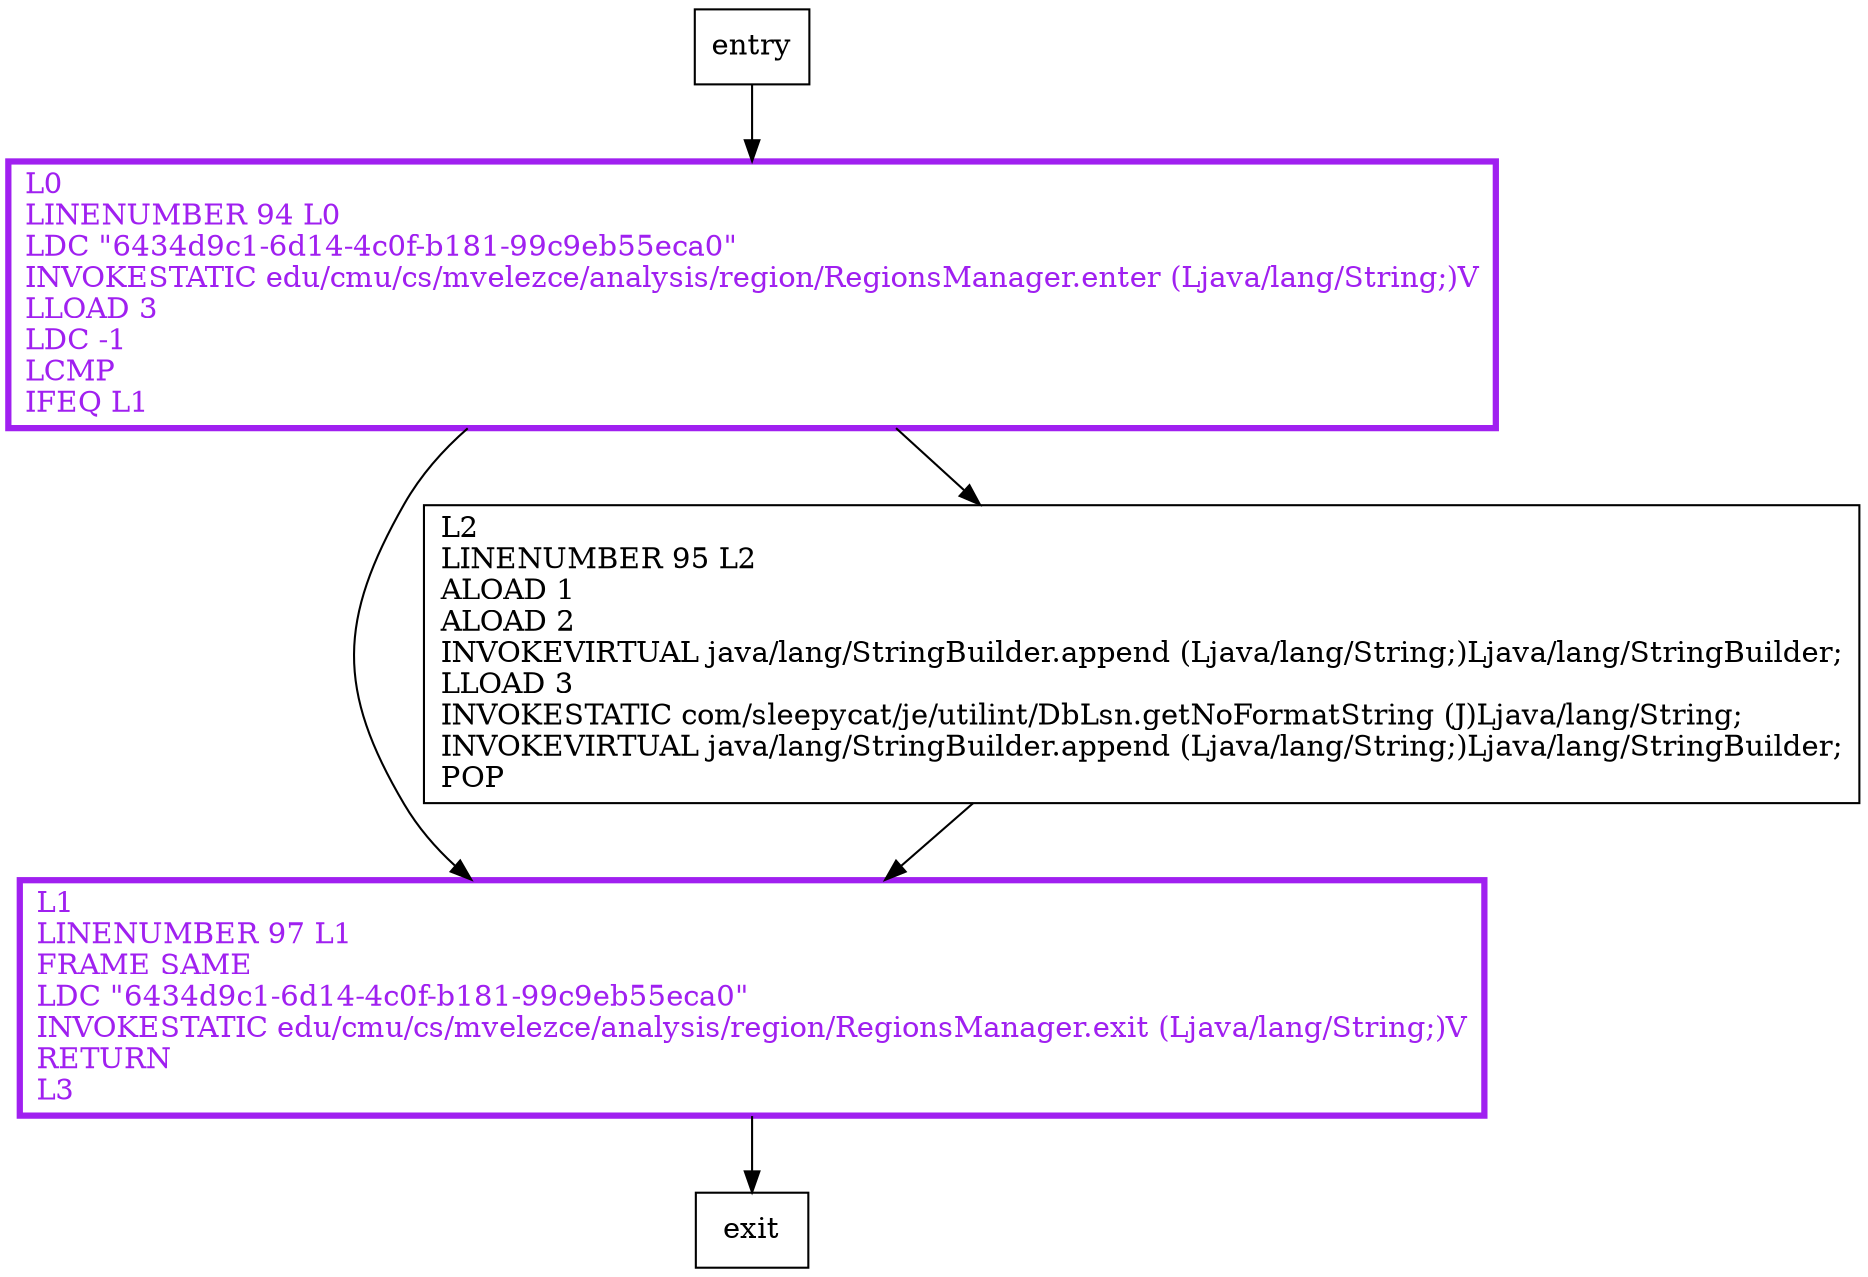 digraph appendLsn {
node [shape=record];
1021772585 [label="L0\lLINENUMBER 94 L0\lLDC \"6434d9c1-6d14-4c0f-b181-99c9eb55eca0\"\lINVOKESTATIC edu/cmu/cs/mvelezce/analysis/region/RegionsManager.enter (Ljava/lang/String;)V\lLLOAD 3\lLDC -1\lLCMP\lIFEQ L1\l"];
475593642 [label="L1\lLINENUMBER 97 L1\lFRAME SAME\lLDC \"6434d9c1-6d14-4c0f-b181-99c9eb55eca0\"\lINVOKESTATIC edu/cmu/cs/mvelezce/analysis/region/RegionsManager.exit (Ljava/lang/String;)V\lRETURN\lL3\l"];
2114850694 [label="L2\lLINENUMBER 95 L2\lALOAD 1\lALOAD 2\lINVOKEVIRTUAL java/lang/StringBuilder.append (Ljava/lang/String;)Ljava/lang/StringBuilder;\lLLOAD 3\lINVOKESTATIC com/sleepycat/je/utilint/DbLsn.getNoFormatString (J)Ljava/lang/String;\lINVOKEVIRTUAL java/lang/StringBuilder.append (Ljava/lang/String;)Ljava/lang/StringBuilder;\lPOP\l"];
entry;
exit;
entry -> 1021772585;
1021772585 -> 475593642;
1021772585 -> 2114850694;
475593642 -> exit;
2114850694 -> 475593642;
1021772585[fontcolor="purple", penwidth=3, color="purple"];
475593642[fontcolor="purple", penwidth=3, color="purple"];
}
